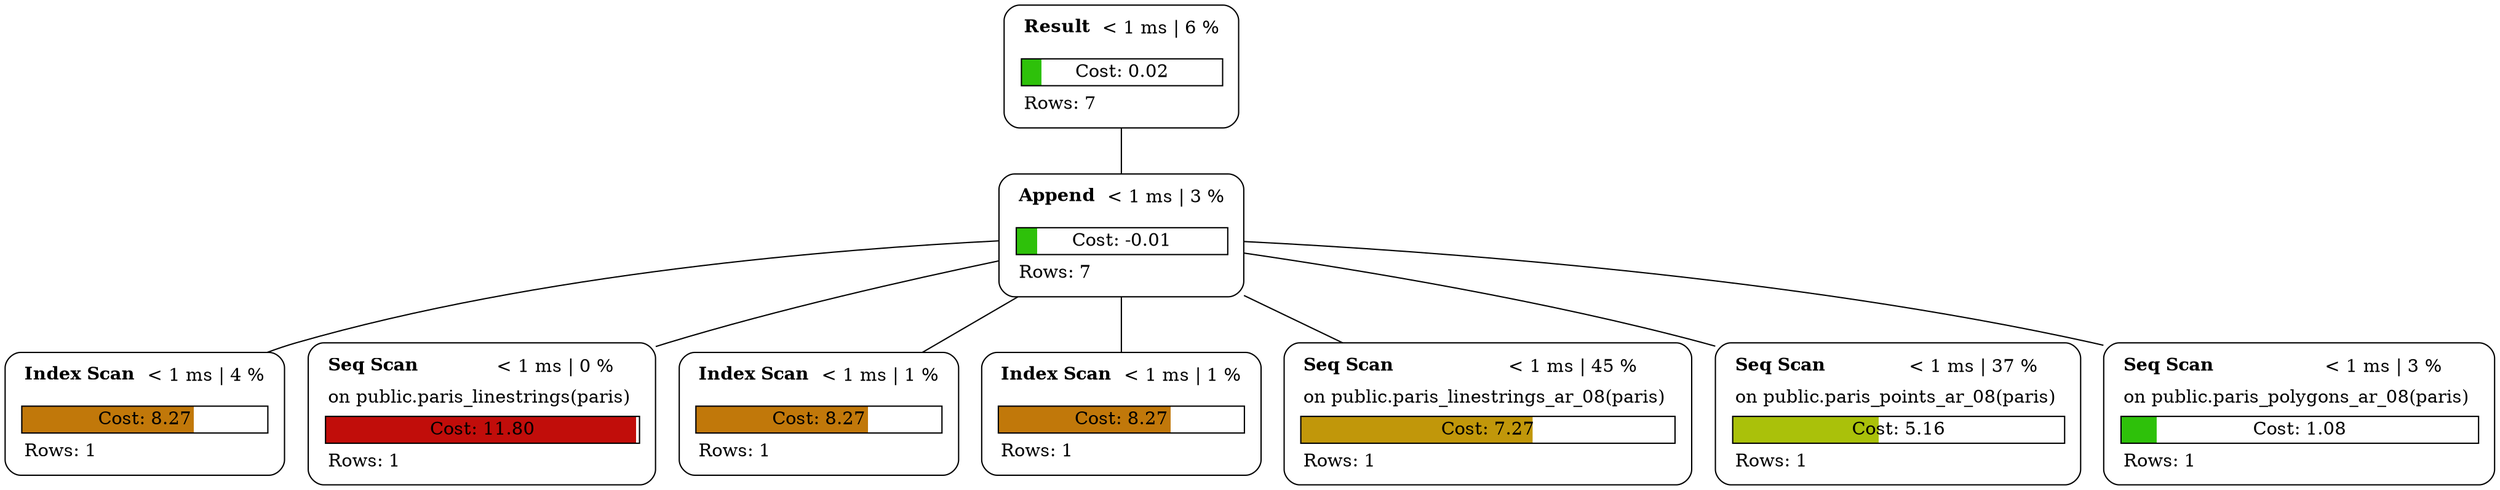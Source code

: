 graph explain {
    node0[label=<<table border="0" cellborder="0" cellspacing="5"><tr><td align="left"><b>Result</b></td><td>&lt; 1 ms | 6 %</td></tr><tr><td colspan="2" align="left"></td></tr><tr><td colspan="2" border="1" bgcolor="#2ec10a;0.10:white">Cost: 0.02</td></tr><tr><td colspan="2" align="left">Rows: 7</td></tr></table>>][style="rounded"][shape="box"];
    node1[label=<<table border="0" cellborder="0" cellspacing="5"><tr><td align="left"><b>Append</b></td><td>&lt; 1 ms | 3 %</td></tr><tr><td colspan="2" align="left"></td></tr><tr><td colspan="2" border="1" bgcolor="#2ec10a;0.10:white">Cost: -0.01</td></tr><tr><td colspan="2" align="left">Rows: 7</td></tr></table>>][style="rounded"][shape="box"];
    node2[label=<<table border="0" cellborder="0" cellspacing="5"><tr><td align="left"><b>Index Scan</b></td><td>&lt; 1 ms | 4 %</td></tr><tr><td colspan="2" align="left"></td></tr><tr><td colspan="2" border="1" bgcolor="#c1780a;0.70:white">Cost: 8.27</td></tr><tr><td colspan="2" align="left">Rows: 1</td></tr></table>>][style="rounded"][shape="box"];
    node3[label=<<table border="0" cellborder="0" cellspacing="5"><tr><td align="left"><b>Seq Scan</b></td><td>&lt; 1 ms | 0 %</td></tr><tr><td colspan="2" align="left">on public.paris_linestrings(paris)</td></tr><tr><td colspan="2" border="1" bgcolor="#c10d0a;0.99:white">Cost: 11.80</td></tr><tr><td colspan="2" align="left">Rows: 1</td></tr></table>>][style="rounded"][shape="box"];
    node4[label=<<table border="0" cellborder="0" cellspacing="5"><tr><td align="left"><b>Index Scan</b></td><td>&lt; 1 ms | 1 %</td></tr><tr><td colspan="2" align="left"></td></tr><tr><td colspan="2" border="1" bgcolor="#c1780a;0.70:white">Cost: 8.27</td></tr><tr><td colspan="2" align="left">Rows: 1</td></tr></table>>][style="rounded"][shape="box"];
    node5[label=<<table border="0" cellborder="0" cellspacing="5"><tr><td align="left"><b>Index Scan</b></td><td>&lt; 1 ms | 1 %</td></tr><tr><td colspan="2" align="left"></td></tr><tr><td colspan="2" border="1" bgcolor="#c1780a;0.70:white">Cost: 8.27</td></tr><tr><td colspan="2" align="left">Rows: 1</td></tr></table>>][style="rounded"][shape="box"];
    node6[label=<<table border="0" cellborder="0" cellspacing="5"><tr><td align="left"><b>Seq Scan</b></td><td>&lt; 1 ms | 45 %</td></tr><tr><td colspan="2" align="left">on public.paris_linestrings_ar_08(paris)</td></tr><tr><td colspan="2" border="1" bgcolor="#c1970a;0.62:white">Cost: 7.27</td></tr><tr><td colspan="2" align="left">Rows: 1</td></tr></table>>][style="rounded"][shape="box"];
    node7[label=<<table border="0" cellborder="0" cellspacing="5"><tr><td align="left"><b>Seq Scan</b></td><td>&lt; 1 ms | 37 %</td></tr><tr><td colspan="2" align="left">on public.paris_points_ar_08(paris)</td></tr><tr><td colspan="2" border="1" bgcolor="#aac10a;0.44:white">Cost: 5.16</td></tr><tr><td colspan="2" align="left">Rows: 1</td></tr></table>>][style="rounded"][shape="box"];
    node8[label=<<table border="0" cellborder="0" cellspacing="5"><tr><td align="left"><b>Seq Scan</b></td><td>&lt; 1 ms | 3 %</td></tr><tr><td colspan="2" align="left">on public.paris_polygons_ar_08(paris)</td></tr><tr><td colspan="2" border="1" bgcolor="#2ec10a;0.10:white">Cost: 1.08</td></tr><tr><td colspan="2" align="left">Rows: 1</td></tr></table>>][style="rounded"][shape="box"];
    node0 -- node1[label=""];
    node1 -- node2[label=""];
    node1 -- node3[label=""];
    node1 -- node4[label=""];
    node1 -- node5[label=""];
    node1 -- node6[label=""];
    node1 -- node7[label=""];
    node1 -- node8[label=""];
}
